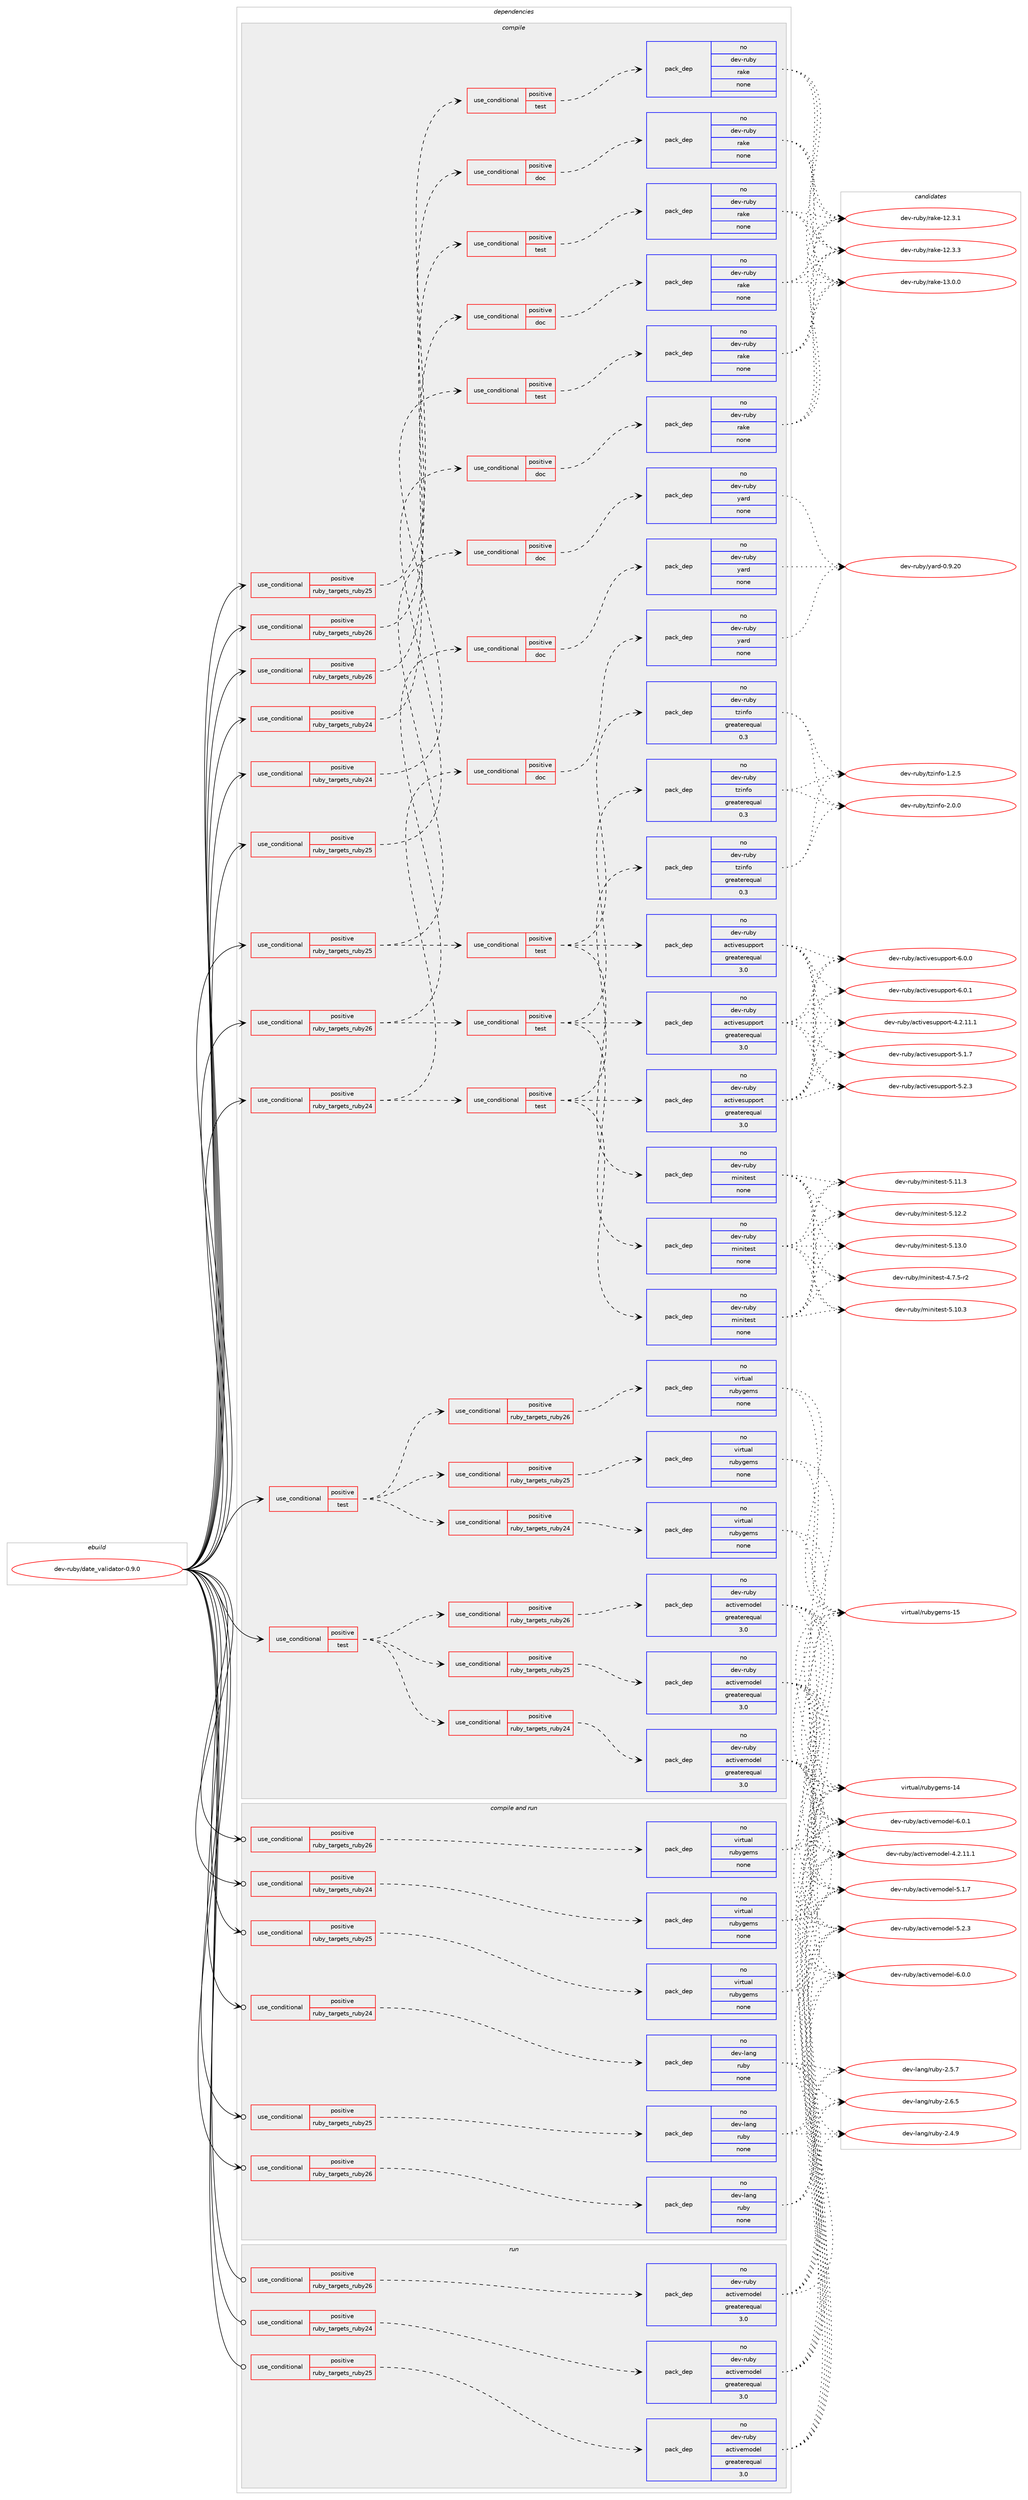 digraph prolog {

# *************
# Graph options
# *************

newrank=true;
concentrate=true;
compound=true;
graph [rankdir=LR,fontname=Helvetica,fontsize=10,ranksep=1.5];#, ranksep=2.5, nodesep=0.2];
edge  [arrowhead=vee];
node  [fontname=Helvetica,fontsize=10];

# **********
# The ebuild
# **********

subgraph cluster_leftcol {
color=gray;
rank=same;
label=<<i>ebuild</i>>;
id [label="dev-ruby/date_validator-0.9.0", color=red, width=4, href="../dev-ruby/date_validator-0.9.0.svg"];
}

# ****************
# The dependencies
# ****************

subgraph cluster_midcol {
color=gray;
label=<<i>dependencies</i>>;
subgraph cluster_compile {
fillcolor="#eeeeee";
style=filled;
label=<<i>compile</i>>;
subgraph cond161319 {
dependency683273 [label=<<TABLE BORDER="0" CELLBORDER="1" CELLSPACING="0" CELLPADDING="4"><TR><TD ROWSPAN="3" CELLPADDING="10">use_conditional</TD></TR><TR><TD>positive</TD></TR><TR><TD>ruby_targets_ruby24</TD></TR></TABLE>>, shape=none, color=red];
subgraph cond161320 {
dependency683274 [label=<<TABLE BORDER="0" CELLBORDER="1" CELLSPACING="0" CELLPADDING="4"><TR><TD ROWSPAN="3" CELLPADDING="10">use_conditional</TD></TR><TR><TD>positive</TD></TR><TR><TD>doc</TD></TR></TABLE>>, shape=none, color=red];
subgraph pack509988 {
dependency683275 [label=<<TABLE BORDER="0" CELLBORDER="1" CELLSPACING="0" CELLPADDING="4" WIDTH="220"><TR><TD ROWSPAN="6" CELLPADDING="30">pack_dep</TD></TR><TR><TD WIDTH="110">no</TD></TR><TR><TD>dev-ruby</TD></TR><TR><TD>rake</TD></TR><TR><TD>none</TD></TR><TR><TD></TD></TR></TABLE>>, shape=none, color=blue];
}
dependency683274:e -> dependency683275:w [weight=20,style="dashed",arrowhead="vee"];
}
dependency683273:e -> dependency683274:w [weight=20,style="dashed",arrowhead="vee"];
}
id:e -> dependency683273:w [weight=20,style="solid",arrowhead="vee"];
subgraph cond161321 {
dependency683276 [label=<<TABLE BORDER="0" CELLBORDER="1" CELLSPACING="0" CELLPADDING="4"><TR><TD ROWSPAN="3" CELLPADDING="10">use_conditional</TD></TR><TR><TD>positive</TD></TR><TR><TD>ruby_targets_ruby24</TD></TR></TABLE>>, shape=none, color=red];
subgraph cond161322 {
dependency683277 [label=<<TABLE BORDER="0" CELLBORDER="1" CELLSPACING="0" CELLPADDING="4"><TR><TD ROWSPAN="3" CELLPADDING="10">use_conditional</TD></TR><TR><TD>positive</TD></TR><TR><TD>test</TD></TR></TABLE>>, shape=none, color=red];
subgraph pack509989 {
dependency683278 [label=<<TABLE BORDER="0" CELLBORDER="1" CELLSPACING="0" CELLPADDING="4" WIDTH="220"><TR><TD ROWSPAN="6" CELLPADDING="30">pack_dep</TD></TR><TR><TD WIDTH="110">no</TD></TR><TR><TD>dev-ruby</TD></TR><TR><TD>minitest</TD></TR><TR><TD>none</TD></TR><TR><TD></TD></TR></TABLE>>, shape=none, color=blue];
}
dependency683277:e -> dependency683278:w [weight=20,style="dashed",arrowhead="vee"];
subgraph pack509990 {
dependency683279 [label=<<TABLE BORDER="0" CELLBORDER="1" CELLSPACING="0" CELLPADDING="4" WIDTH="220"><TR><TD ROWSPAN="6" CELLPADDING="30">pack_dep</TD></TR><TR><TD WIDTH="110">no</TD></TR><TR><TD>dev-ruby</TD></TR><TR><TD>tzinfo</TD></TR><TR><TD>greaterequal</TD></TR><TR><TD>0.3</TD></TR></TABLE>>, shape=none, color=blue];
}
dependency683277:e -> dependency683279:w [weight=20,style="dashed",arrowhead="vee"];
subgraph pack509991 {
dependency683280 [label=<<TABLE BORDER="0" CELLBORDER="1" CELLSPACING="0" CELLPADDING="4" WIDTH="220"><TR><TD ROWSPAN="6" CELLPADDING="30">pack_dep</TD></TR><TR><TD WIDTH="110">no</TD></TR><TR><TD>dev-ruby</TD></TR><TR><TD>activesupport</TD></TR><TR><TD>greaterequal</TD></TR><TR><TD>3.0</TD></TR></TABLE>>, shape=none, color=blue];
}
dependency683277:e -> dependency683280:w [weight=20,style="dashed",arrowhead="vee"];
}
dependency683276:e -> dependency683277:w [weight=20,style="dashed",arrowhead="vee"];
subgraph cond161323 {
dependency683281 [label=<<TABLE BORDER="0" CELLBORDER="1" CELLSPACING="0" CELLPADDING="4"><TR><TD ROWSPAN="3" CELLPADDING="10">use_conditional</TD></TR><TR><TD>positive</TD></TR><TR><TD>doc</TD></TR></TABLE>>, shape=none, color=red];
subgraph pack509992 {
dependency683282 [label=<<TABLE BORDER="0" CELLBORDER="1" CELLSPACING="0" CELLPADDING="4" WIDTH="220"><TR><TD ROWSPAN="6" CELLPADDING="30">pack_dep</TD></TR><TR><TD WIDTH="110">no</TD></TR><TR><TD>dev-ruby</TD></TR><TR><TD>yard</TD></TR><TR><TD>none</TD></TR><TR><TD></TD></TR></TABLE>>, shape=none, color=blue];
}
dependency683281:e -> dependency683282:w [weight=20,style="dashed",arrowhead="vee"];
}
dependency683276:e -> dependency683281:w [weight=20,style="dashed",arrowhead="vee"];
}
id:e -> dependency683276:w [weight=20,style="solid",arrowhead="vee"];
subgraph cond161324 {
dependency683283 [label=<<TABLE BORDER="0" CELLBORDER="1" CELLSPACING="0" CELLPADDING="4"><TR><TD ROWSPAN="3" CELLPADDING="10">use_conditional</TD></TR><TR><TD>positive</TD></TR><TR><TD>ruby_targets_ruby24</TD></TR></TABLE>>, shape=none, color=red];
subgraph cond161325 {
dependency683284 [label=<<TABLE BORDER="0" CELLBORDER="1" CELLSPACING="0" CELLPADDING="4"><TR><TD ROWSPAN="3" CELLPADDING="10">use_conditional</TD></TR><TR><TD>positive</TD></TR><TR><TD>test</TD></TR></TABLE>>, shape=none, color=red];
subgraph pack509993 {
dependency683285 [label=<<TABLE BORDER="0" CELLBORDER="1" CELLSPACING="0" CELLPADDING="4" WIDTH="220"><TR><TD ROWSPAN="6" CELLPADDING="30">pack_dep</TD></TR><TR><TD WIDTH="110">no</TD></TR><TR><TD>dev-ruby</TD></TR><TR><TD>rake</TD></TR><TR><TD>none</TD></TR><TR><TD></TD></TR></TABLE>>, shape=none, color=blue];
}
dependency683284:e -> dependency683285:w [weight=20,style="dashed",arrowhead="vee"];
}
dependency683283:e -> dependency683284:w [weight=20,style="dashed",arrowhead="vee"];
}
id:e -> dependency683283:w [weight=20,style="solid",arrowhead="vee"];
subgraph cond161326 {
dependency683286 [label=<<TABLE BORDER="0" CELLBORDER="1" CELLSPACING="0" CELLPADDING="4"><TR><TD ROWSPAN="3" CELLPADDING="10">use_conditional</TD></TR><TR><TD>positive</TD></TR><TR><TD>ruby_targets_ruby25</TD></TR></TABLE>>, shape=none, color=red];
subgraph cond161327 {
dependency683287 [label=<<TABLE BORDER="0" CELLBORDER="1" CELLSPACING="0" CELLPADDING="4"><TR><TD ROWSPAN="3" CELLPADDING="10">use_conditional</TD></TR><TR><TD>positive</TD></TR><TR><TD>doc</TD></TR></TABLE>>, shape=none, color=red];
subgraph pack509994 {
dependency683288 [label=<<TABLE BORDER="0" CELLBORDER="1" CELLSPACING="0" CELLPADDING="4" WIDTH="220"><TR><TD ROWSPAN="6" CELLPADDING="30">pack_dep</TD></TR><TR><TD WIDTH="110">no</TD></TR><TR><TD>dev-ruby</TD></TR><TR><TD>rake</TD></TR><TR><TD>none</TD></TR><TR><TD></TD></TR></TABLE>>, shape=none, color=blue];
}
dependency683287:e -> dependency683288:w [weight=20,style="dashed",arrowhead="vee"];
}
dependency683286:e -> dependency683287:w [weight=20,style="dashed",arrowhead="vee"];
}
id:e -> dependency683286:w [weight=20,style="solid",arrowhead="vee"];
subgraph cond161328 {
dependency683289 [label=<<TABLE BORDER="0" CELLBORDER="1" CELLSPACING="0" CELLPADDING="4"><TR><TD ROWSPAN="3" CELLPADDING="10">use_conditional</TD></TR><TR><TD>positive</TD></TR><TR><TD>ruby_targets_ruby25</TD></TR></TABLE>>, shape=none, color=red];
subgraph cond161329 {
dependency683290 [label=<<TABLE BORDER="0" CELLBORDER="1" CELLSPACING="0" CELLPADDING="4"><TR><TD ROWSPAN="3" CELLPADDING="10">use_conditional</TD></TR><TR><TD>positive</TD></TR><TR><TD>test</TD></TR></TABLE>>, shape=none, color=red];
subgraph pack509995 {
dependency683291 [label=<<TABLE BORDER="0" CELLBORDER="1" CELLSPACING="0" CELLPADDING="4" WIDTH="220"><TR><TD ROWSPAN="6" CELLPADDING="30">pack_dep</TD></TR><TR><TD WIDTH="110">no</TD></TR><TR><TD>dev-ruby</TD></TR><TR><TD>minitest</TD></TR><TR><TD>none</TD></TR><TR><TD></TD></TR></TABLE>>, shape=none, color=blue];
}
dependency683290:e -> dependency683291:w [weight=20,style="dashed",arrowhead="vee"];
subgraph pack509996 {
dependency683292 [label=<<TABLE BORDER="0" CELLBORDER="1" CELLSPACING="0" CELLPADDING="4" WIDTH="220"><TR><TD ROWSPAN="6" CELLPADDING="30">pack_dep</TD></TR><TR><TD WIDTH="110">no</TD></TR><TR><TD>dev-ruby</TD></TR><TR><TD>tzinfo</TD></TR><TR><TD>greaterequal</TD></TR><TR><TD>0.3</TD></TR></TABLE>>, shape=none, color=blue];
}
dependency683290:e -> dependency683292:w [weight=20,style="dashed",arrowhead="vee"];
subgraph pack509997 {
dependency683293 [label=<<TABLE BORDER="0" CELLBORDER="1" CELLSPACING="0" CELLPADDING="4" WIDTH="220"><TR><TD ROWSPAN="6" CELLPADDING="30">pack_dep</TD></TR><TR><TD WIDTH="110">no</TD></TR><TR><TD>dev-ruby</TD></TR><TR><TD>activesupport</TD></TR><TR><TD>greaterequal</TD></TR><TR><TD>3.0</TD></TR></TABLE>>, shape=none, color=blue];
}
dependency683290:e -> dependency683293:w [weight=20,style="dashed",arrowhead="vee"];
}
dependency683289:e -> dependency683290:w [weight=20,style="dashed",arrowhead="vee"];
subgraph cond161330 {
dependency683294 [label=<<TABLE BORDER="0" CELLBORDER="1" CELLSPACING="0" CELLPADDING="4"><TR><TD ROWSPAN="3" CELLPADDING="10">use_conditional</TD></TR><TR><TD>positive</TD></TR><TR><TD>doc</TD></TR></TABLE>>, shape=none, color=red];
subgraph pack509998 {
dependency683295 [label=<<TABLE BORDER="0" CELLBORDER="1" CELLSPACING="0" CELLPADDING="4" WIDTH="220"><TR><TD ROWSPAN="6" CELLPADDING="30">pack_dep</TD></TR><TR><TD WIDTH="110">no</TD></TR><TR><TD>dev-ruby</TD></TR><TR><TD>yard</TD></TR><TR><TD>none</TD></TR><TR><TD></TD></TR></TABLE>>, shape=none, color=blue];
}
dependency683294:e -> dependency683295:w [weight=20,style="dashed",arrowhead="vee"];
}
dependency683289:e -> dependency683294:w [weight=20,style="dashed",arrowhead="vee"];
}
id:e -> dependency683289:w [weight=20,style="solid",arrowhead="vee"];
subgraph cond161331 {
dependency683296 [label=<<TABLE BORDER="0" CELLBORDER="1" CELLSPACING="0" CELLPADDING="4"><TR><TD ROWSPAN="3" CELLPADDING="10">use_conditional</TD></TR><TR><TD>positive</TD></TR><TR><TD>ruby_targets_ruby25</TD></TR></TABLE>>, shape=none, color=red];
subgraph cond161332 {
dependency683297 [label=<<TABLE BORDER="0" CELLBORDER="1" CELLSPACING="0" CELLPADDING="4"><TR><TD ROWSPAN="3" CELLPADDING="10">use_conditional</TD></TR><TR><TD>positive</TD></TR><TR><TD>test</TD></TR></TABLE>>, shape=none, color=red];
subgraph pack509999 {
dependency683298 [label=<<TABLE BORDER="0" CELLBORDER="1" CELLSPACING="0" CELLPADDING="4" WIDTH="220"><TR><TD ROWSPAN="6" CELLPADDING="30">pack_dep</TD></TR><TR><TD WIDTH="110">no</TD></TR><TR><TD>dev-ruby</TD></TR><TR><TD>rake</TD></TR><TR><TD>none</TD></TR><TR><TD></TD></TR></TABLE>>, shape=none, color=blue];
}
dependency683297:e -> dependency683298:w [weight=20,style="dashed",arrowhead="vee"];
}
dependency683296:e -> dependency683297:w [weight=20,style="dashed",arrowhead="vee"];
}
id:e -> dependency683296:w [weight=20,style="solid",arrowhead="vee"];
subgraph cond161333 {
dependency683299 [label=<<TABLE BORDER="0" CELLBORDER="1" CELLSPACING="0" CELLPADDING="4"><TR><TD ROWSPAN="3" CELLPADDING="10">use_conditional</TD></TR><TR><TD>positive</TD></TR><TR><TD>ruby_targets_ruby26</TD></TR></TABLE>>, shape=none, color=red];
subgraph cond161334 {
dependency683300 [label=<<TABLE BORDER="0" CELLBORDER="1" CELLSPACING="0" CELLPADDING="4"><TR><TD ROWSPAN="3" CELLPADDING="10">use_conditional</TD></TR><TR><TD>positive</TD></TR><TR><TD>doc</TD></TR></TABLE>>, shape=none, color=red];
subgraph pack510000 {
dependency683301 [label=<<TABLE BORDER="0" CELLBORDER="1" CELLSPACING="0" CELLPADDING="4" WIDTH="220"><TR><TD ROWSPAN="6" CELLPADDING="30">pack_dep</TD></TR><TR><TD WIDTH="110">no</TD></TR><TR><TD>dev-ruby</TD></TR><TR><TD>rake</TD></TR><TR><TD>none</TD></TR><TR><TD></TD></TR></TABLE>>, shape=none, color=blue];
}
dependency683300:e -> dependency683301:w [weight=20,style="dashed",arrowhead="vee"];
}
dependency683299:e -> dependency683300:w [weight=20,style="dashed",arrowhead="vee"];
}
id:e -> dependency683299:w [weight=20,style="solid",arrowhead="vee"];
subgraph cond161335 {
dependency683302 [label=<<TABLE BORDER="0" CELLBORDER="1" CELLSPACING="0" CELLPADDING="4"><TR><TD ROWSPAN="3" CELLPADDING="10">use_conditional</TD></TR><TR><TD>positive</TD></TR><TR><TD>ruby_targets_ruby26</TD></TR></TABLE>>, shape=none, color=red];
subgraph cond161336 {
dependency683303 [label=<<TABLE BORDER="0" CELLBORDER="1" CELLSPACING="0" CELLPADDING="4"><TR><TD ROWSPAN="3" CELLPADDING="10">use_conditional</TD></TR><TR><TD>positive</TD></TR><TR><TD>test</TD></TR></TABLE>>, shape=none, color=red];
subgraph pack510001 {
dependency683304 [label=<<TABLE BORDER="0" CELLBORDER="1" CELLSPACING="0" CELLPADDING="4" WIDTH="220"><TR><TD ROWSPAN="6" CELLPADDING="30">pack_dep</TD></TR><TR><TD WIDTH="110">no</TD></TR><TR><TD>dev-ruby</TD></TR><TR><TD>minitest</TD></TR><TR><TD>none</TD></TR><TR><TD></TD></TR></TABLE>>, shape=none, color=blue];
}
dependency683303:e -> dependency683304:w [weight=20,style="dashed",arrowhead="vee"];
subgraph pack510002 {
dependency683305 [label=<<TABLE BORDER="0" CELLBORDER="1" CELLSPACING="0" CELLPADDING="4" WIDTH="220"><TR><TD ROWSPAN="6" CELLPADDING="30">pack_dep</TD></TR><TR><TD WIDTH="110">no</TD></TR><TR><TD>dev-ruby</TD></TR><TR><TD>tzinfo</TD></TR><TR><TD>greaterequal</TD></TR><TR><TD>0.3</TD></TR></TABLE>>, shape=none, color=blue];
}
dependency683303:e -> dependency683305:w [weight=20,style="dashed",arrowhead="vee"];
subgraph pack510003 {
dependency683306 [label=<<TABLE BORDER="0" CELLBORDER="1" CELLSPACING="0" CELLPADDING="4" WIDTH="220"><TR><TD ROWSPAN="6" CELLPADDING="30">pack_dep</TD></TR><TR><TD WIDTH="110">no</TD></TR><TR><TD>dev-ruby</TD></TR><TR><TD>activesupport</TD></TR><TR><TD>greaterequal</TD></TR><TR><TD>3.0</TD></TR></TABLE>>, shape=none, color=blue];
}
dependency683303:e -> dependency683306:w [weight=20,style="dashed",arrowhead="vee"];
}
dependency683302:e -> dependency683303:w [weight=20,style="dashed",arrowhead="vee"];
subgraph cond161337 {
dependency683307 [label=<<TABLE BORDER="0" CELLBORDER="1" CELLSPACING="0" CELLPADDING="4"><TR><TD ROWSPAN="3" CELLPADDING="10">use_conditional</TD></TR><TR><TD>positive</TD></TR><TR><TD>doc</TD></TR></TABLE>>, shape=none, color=red];
subgraph pack510004 {
dependency683308 [label=<<TABLE BORDER="0" CELLBORDER="1" CELLSPACING="0" CELLPADDING="4" WIDTH="220"><TR><TD ROWSPAN="6" CELLPADDING="30">pack_dep</TD></TR><TR><TD WIDTH="110">no</TD></TR><TR><TD>dev-ruby</TD></TR><TR><TD>yard</TD></TR><TR><TD>none</TD></TR><TR><TD></TD></TR></TABLE>>, shape=none, color=blue];
}
dependency683307:e -> dependency683308:w [weight=20,style="dashed",arrowhead="vee"];
}
dependency683302:e -> dependency683307:w [weight=20,style="dashed",arrowhead="vee"];
}
id:e -> dependency683302:w [weight=20,style="solid",arrowhead="vee"];
subgraph cond161338 {
dependency683309 [label=<<TABLE BORDER="0" CELLBORDER="1" CELLSPACING="0" CELLPADDING="4"><TR><TD ROWSPAN="3" CELLPADDING="10">use_conditional</TD></TR><TR><TD>positive</TD></TR><TR><TD>ruby_targets_ruby26</TD></TR></TABLE>>, shape=none, color=red];
subgraph cond161339 {
dependency683310 [label=<<TABLE BORDER="0" CELLBORDER="1" CELLSPACING="0" CELLPADDING="4"><TR><TD ROWSPAN="3" CELLPADDING="10">use_conditional</TD></TR><TR><TD>positive</TD></TR><TR><TD>test</TD></TR></TABLE>>, shape=none, color=red];
subgraph pack510005 {
dependency683311 [label=<<TABLE BORDER="0" CELLBORDER="1" CELLSPACING="0" CELLPADDING="4" WIDTH="220"><TR><TD ROWSPAN="6" CELLPADDING="30">pack_dep</TD></TR><TR><TD WIDTH="110">no</TD></TR><TR><TD>dev-ruby</TD></TR><TR><TD>rake</TD></TR><TR><TD>none</TD></TR><TR><TD></TD></TR></TABLE>>, shape=none, color=blue];
}
dependency683310:e -> dependency683311:w [weight=20,style="dashed",arrowhead="vee"];
}
dependency683309:e -> dependency683310:w [weight=20,style="dashed",arrowhead="vee"];
}
id:e -> dependency683309:w [weight=20,style="solid",arrowhead="vee"];
subgraph cond161340 {
dependency683312 [label=<<TABLE BORDER="0" CELLBORDER="1" CELLSPACING="0" CELLPADDING="4"><TR><TD ROWSPAN="3" CELLPADDING="10">use_conditional</TD></TR><TR><TD>positive</TD></TR><TR><TD>test</TD></TR></TABLE>>, shape=none, color=red];
subgraph cond161341 {
dependency683313 [label=<<TABLE BORDER="0" CELLBORDER="1" CELLSPACING="0" CELLPADDING="4"><TR><TD ROWSPAN="3" CELLPADDING="10">use_conditional</TD></TR><TR><TD>positive</TD></TR><TR><TD>ruby_targets_ruby24</TD></TR></TABLE>>, shape=none, color=red];
subgraph pack510006 {
dependency683314 [label=<<TABLE BORDER="0" CELLBORDER="1" CELLSPACING="0" CELLPADDING="4" WIDTH="220"><TR><TD ROWSPAN="6" CELLPADDING="30">pack_dep</TD></TR><TR><TD WIDTH="110">no</TD></TR><TR><TD>dev-ruby</TD></TR><TR><TD>activemodel</TD></TR><TR><TD>greaterequal</TD></TR><TR><TD>3.0</TD></TR></TABLE>>, shape=none, color=blue];
}
dependency683313:e -> dependency683314:w [weight=20,style="dashed",arrowhead="vee"];
}
dependency683312:e -> dependency683313:w [weight=20,style="dashed",arrowhead="vee"];
subgraph cond161342 {
dependency683315 [label=<<TABLE BORDER="0" CELLBORDER="1" CELLSPACING="0" CELLPADDING="4"><TR><TD ROWSPAN="3" CELLPADDING="10">use_conditional</TD></TR><TR><TD>positive</TD></TR><TR><TD>ruby_targets_ruby25</TD></TR></TABLE>>, shape=none, color=red];
subgraph pack510007 {
dependency683316 [label=<<TABLE BORDER="0" CELLBORDER="1" CELLSPACING="0" CELLPADDING="4" WIDTH="220"><TR><TD ROWSPAN="6" CELLPADDING="30">pack_dep</TD></TR><TR><TD WIDTH="110">no</TD></TR><TR><TD>dev-ruby</TD></TR><TR><TD>activemodel</TD></TR><TR><TD>greaterequal</TD></TR><TR><TD>3.0</TD></TR></TABLE>>, shape=none, color=blue];
}
dependency683315:e -> dependency683316:w [weight=20,style="dashed",arrowhead="vee"];
}
dependency683312:e -> dependency683315:w [weight=20,style="dashed",arrowhead="vee"];
subgraph cond161343 {
dependency683317 [label=<<TABLE BORDER="0" CELLBORDER="1" CELLSPACING="0" CELLPADDING="4"><TR><TD ROWSPAN="3" CELLPADDING="10">use_conditional</TD></TR><TR><TD>positive</TD></TR><TR><TD>ruby_targets_ruby26</TD></TR></TABLE>>, shape=none, color=red];
subgraph pack510008 {
dependency683318 [label=<<TABLE BORDER="0" CELLBORDER="1" CELLSPACING="0" CELLPADDING="4" WIDTH="220"><TR><TD ROWSPAN="6" CELLPADDING="30">pack_dep</TD></TR><TR><TD WIDTH="110">no</TD></TR><TR><TD>dev-ruby</TD></TR><TR><TD>activemodel</TD></TR><TR><TD>greaterequal</TD></TR><TR><TD>3.0</TD></TR></TABLE>>, shape=none, color=blue];
}
dependency683317:e -> dependency683318:w [weight=20,style="dashed",arrowhead="vee"];
}
dependency683312:e -> dependency683317:w [weight=20,style="dashed",arrowhead="vee"];
}
id:e -> dependency683312:w [weight=20,style="solid",arrowhead="vee"];
subgraph cond161344 {
dependency683319 [label=<<TABLE BORDER="0" CELLBORDER="1" CELLSPACING="0" CELLPADDING="4"><TR><TD ROWSPAN="3" CELLPADDING="10">use_conditional</TD></TR><TR><TD>positive</TD></TR><TR><TD>test</TD></TR></TABLE>>, shape=none, color=red];
subgraph cond161345 {
dependency683320 [label=<<TABLE BORDER="0" CELLBORDER="1" CELLSPACING="0" CELLPADDING="4"><TR><TD ROWSPAN="3" CELLPADDING="10">use_conditional</TD></TR><TR><TD>positive</TD></TR><TR><TD>ruby_targets_ruby24</TD></TR></TABLE>>, shape=none, color=red];
subgraph pack510009 {
dependency683321 [label=<<TABLE BORDER="0" CELLBORDER="1" CELLSPACING="0" CELLPADDING="4" WIDTH="220"><TR><TD ROWSPAN="6" CELLPADDING="30">pack_dep</TD></TR><TR><TD WIDTH="110">no</TD></TR><TR><TD>virtual</TD></TR><TR><TD>rubygems</TD></TR><TR><TD>none</TD></TR><TR><TD></TD></TR></TABLE>>, shape=none, color=blue];
}
dependency683320:e -> dependency683321:w [weight=20,style="dashed",arrowhead="vee"];
}
dependency683319:e -> dependency683320:w [weight=20,style="dashed",arrowhead="vee"];
subgraph cond161346 {
dependency683322 [label=<<TABLE BORDER="0" CELLBORDER="1" CELLSPACING="0" CELLPADDING="4"><TR><TD ROWSPAN="3" CELLPADDING="10">use_conditional</TD></TR><TR><TD>positive</TD></TR><TR><TD>ruby_targets_ruby25</TD></TR></TABLE>>, shape=none, color=red];
subgraph pack510010 {
dependency683323 [label=<<TABLE BORDER="0" CELLBORDER="1" CELLSPACING="0" CELLPADDING="4" WIDTH="220"><TR><TD ROWSPAN="6" CELLPADDING="30">pack_dep</TD></TR><TR><TD WIDTH="110">no</TD></TR><TR><TD>virtual</TD></TR><TR><TD>rubygems</TD></TR><TR><TD>none</TD></TR><TR><TD></TD></TR></TABLE>>, shape=none, color=blue];
}
dependency683322:e -> dependency683323:w [weight=20,style="dashed",arrowhead="vee"];
}
dependency683319:e -> dependency683322:w [weight=20,style="dashed",arrowhead="vee"];
subgraph cond161347 {
dependency683324 [label=<<TABLE BORDER="0" CELLBORDER="1" CELLSPACING="0" CELLPADDING="4"><TR><TD ROWSPAN="3" CELLPADDING="10">use_conditional</TD></TR><TR><TD>positive</TD></TR><TR><TD>ruby_targets_ruby26</TD></TR></TABLE>>, shape=none, color=red];
subgraph pack510011 {
dependency683325 [label=<<TABLE BORDER="0" CELLBORDER="1" CELLSPACING="0" CELLPADDING="4" WIDTH="220"><TR><TD ROWSPAN="6" CELLPADDING="30">pack_dep</TD></TR><TR><TD WIDTH="110">no</TD></TR><TR><TD>virtual</TD></TR><TR><TD>rubygems</TD></TR><TR><TD>none</TD></TR><TR><TD></TD></TR></TABLE>>, shape=none, color=blue];
}
dependency683324:e -> dependency683325:w [weight=20,style="dashed",arrowhead="vee"];
}
dependency683319:e -> dependency683324:w [weight=20,style="dashed",arrowhead="vee"];
}
id:e -> dependency683319:w [weight=20,style="solid",arrowhead="vee"];
}
subgraph cluster_compileandrun {
fillcolor="#eeeeee";
style=filled;
label=<<i>compile and run</i>>;
subgraph cond161348 {
dependency683326 [label=<<TABLE BORDER="0" CELLBORDER="1" CELLSPACING="0" CELLPADDING="4"><TR><TD ROWSPAN="3" CELLPADDING="10">use_conditional</TD></TR><TR><TD>positive</TD></TR><TR><TD>ruby_targets_ruby24</TD></TR></TABLE>>, shape=none, color=red];
subgraph pack510012 {
dependency683327 [label=<<TABLE BORDER="0" CELLBORDER="1" CELLSPACING="0" CELLPADDING="4" WIDTH="220"><TR><TD ROWSPAN="6" CELLPADDING="30">pack_dep</TD></TR><TR><TD WIDTH="110">no</TD></TR><TR><TD>dev-lang</TD></TR><TR><TD>ruby</TD></TR><TR><TD>none</TD></TR><TR><TD></TD></TR></TABLE>>, shape=none, color=blue];
}
dependency683326:e -> dependency683327:w [weight=20,style="dashed",arrowhead="vee"];
}
id:e -> dependency683326:w [weight=20,style="solid",arrowhead="odotvee"];
subgraph cond161349 {
dependency683328 [label=<<TABLE BORDER="0" CELLBORDER="1" CELLSPACING="0" CELLPADDING="4"><TR><TD ROWSPAN="3" CELLPADDING="10">use_conditional</TD></TR><TR><TD>positive</TD></TR><TR><TD>ruby_targets_ruby24</TD></TR></TABLE>>, shape=none, color=red];
subgraph pack510013 {
dependency683329 [label=<<TABLE BORDER="0" CELLBORDER="1" CELLSPACING="0" CELLPADDING="4" WIDTH="220"><TR><TD ROWSPAN="6" CELLPADDING="30">pack_dep</TD></TR><TR><TD WIDTH="110">no</TD></TR><TR><TD>virtual</TD></TR><TR><TD>rubygems</TD></TR><TR><TD>none</TD></TR><TR><TD></TD></TR></TABLE>>, shape=none, color=blue];
}
dependency683328:e -> dependency683329:w [weight=20,style="dashed",arrowhead="vee"];
}
id:e -> dependency683328:w [weight=20,style="solid",arrowhead="odotvee"];
subgraph cond161350 {
dependency683330 [label=<<TABLE BORDER="0" CELLBORDER="1" CELLSPACING="0" CELLPADDING="4"><TR><TD ROWSPAN="3" CELLPADDING="10">use_conditional</TD></TR><TR><TD>positive</TD></TR><TR><TD>ruby_targets_ruby25</TD></TR></TABLE>>, shape=none, color=red];
subgraph pack510014 {
dependency683331 [label=<<TABLE BORDER="0" CELLBORDER="1" CELLSPACING="0" CELLPADDING="4" WIDTH="220"><TR><TD ROWSPAN="6" CELLPADDING="30">pack_dep</TD></TR><TR><TD WIDTH="110">no</TD></TR><TR><TD>dev-lang</TD></TR><TR><TD>ruby</TD></TR><TR><TD>none</TD></TR><TR><TD></TD></TR></TABLE>>, shape=none, color=blue];
}
dependency683330:e -> dependency683331:w [weight=20,style="dashed",arrowhead="vee"];
}
id:e -> dependency683330:w [weight=20,style="solid",arrowhead="odotvee"];
subgraph cond161351 {
dependency683332 [label=<<TABLE BORDER="0" CELLBORDER="1" CELLSPACING="0" CELLPADDING="4"><TR><TD ROWSPAN="3" CELLPADDING="10">use_conditional</TD></TR><TR><TD>positive</TD></TR><TR><TD>ruby_targets_ruby25</TD></TR></TABLE>>, shape=none, color=red];
subgraph pack510015 {
dependency683333 [label=<<TABLE BORDER="0" CELLBORDER="1" CELLSPACING="0" CELLPADDING="4" WIDTH="220"><TR><TD ROWSPAN="6" CELLPADDING="30">pack_dep</TD></TR><TR><TD WIDTH="110">no</TD></TR><TR><TD>virtual</TD></TR><TR><TD>rubygems</TD></TR><TR><TD>none</TD></TR><TR><TD></TD></TR></TABLE>>, shape=none, color=blue];
}
dependency683332:e -> dependency683333:w [weight=20,style="dashed",arrowhead="vee"];
}
id:e -> dependency683332:w [weight=20,style="solid",arrowhead="odotvee"];
subgraph cond161352 {
dependency683334 [label=<<TABLE BORDER="0" CELLBORDER="1" CELLSPACING="0" CELLPADDING="4"><TR><TD ROWSPAN="3" CELLPADDING="10">use_conditional</TD></TR><TR><TD>positive</TD></TR><TR><TD>ruby_targets_ruby26</TD></TR></TABLE>>, shape=none, color=red];
subgraph pack510016 {
dependency683335 [label=<<TABLE BORDER="0" CELLBORDER="1" CELLSPACING="0" CELLPADDING="4" WIDTH="220"><TR><TD ROWSPAN="6" CELLPADDING="30">pack_dep</TD></TR><TR><TD WIDTH="110">no</TD></TR><TR><TD>dev-lang</TD></TR><TR><TD>ruby</TD></TR><TR><TD>none</TD></TR><TR><TD></TD></TR></TABLE>>, shape=none, color=blue];
}
dependency683334:e -> dependency683335:w [weight=20,style="dashed",arrowhead="vee"];
}
id:e -> dependency683334:w [weight=20,style="solid",arrowhead="odotvee"];
subgraph cond161353 {
dependency683336 [label=<<TABLE BORDER="0" CELLBORDER="1" CELLSPACING="0" CELLPADDING="4"><TR><TD ROWSPAN="3" CELLPADDING="10">use_conditional</TD></TR><TR><TD>positive</TD></TR><TR><TD>ruby_targets_ruby26</TD></TR></TABLE>>, shape=none, color=red];
subgraph pack510017 {
dependency683337 [label=<<TABLE BORDER="0" CELLBORDER="1" CELLSPACING="0" CELLPADDING="4" WIDTH="220"><TR><TD ROWSPAN="6" CELLPADDING="30">pack_dep</TD></TR><TR><TD WIDTH="110">no</TD></TR><TR><TD>virtual</TD></TR><TR><TD>rubygems</TD></TR><TR><TD>none</TD></TR><TR><TD></TD></TR></TABLE>>, shape=none, color=blue];
}
dependency683336:e -> dependency683337:w [weight=20,style="dashed",arrowhead="vee"];
}
id:e -> dependency683336:w [weight=20,style="solid",arrowhead="odotvee"];
}
subgraph cluster_run {
fillcolor="#eeeeee";
style=filled;
label=<<i>run</i>>;
subgraph cond161354 {
dependency683338 [label=<<TABLE BORDER="0" CELLBORDER="1" CELLSPACING="0" CELLPADDING="4"><TR><TD ROWSPAN="3" CELLPADDING="10">use_conditional</TD></TR><TR><TD>positive</TD></TR><TR><TD>ruby_targets_ruby24</TD></TR></TABLE>>, shape=none, color=red];
subgraph pack510018 {
dependency683339 [label=<<TABLE BORDER="0" CELLBORDER="1" CELLSPACING="0" CELLPADDING="4" WIDTH="220"><TR><TD ROWSPAN="6" CELLPADDING="30">pack_dep</TD></TR><TR><TD WIDTH="110">no</TD></TR><TR><TD>dev-ruby</TD></TR><TR><TD>activemodel</TD></TR><TR><TD>greaterequal</TD></TR><TR><TD>3.0</TD></TR></TABLE>>, shape=none, color=blue];
}
dependency683338:e -> dependency683339:w [weight=20,style="dashed",arrowhead="vee"];
}
id:e -> dependency683338:w [weight=20,style="solid",arrowhead="odot"];
subgraph cond161355 {
dependency683340 [label=<<TABLE BORDER="0" CELLBORDER="1" CELLSPACING="0" CELLPADDING="4"><TR><TD ROWSPAN="3" CELLPADDING="10">use_conditional</TD></TR><TR><TD>positive</TD></TR><TR><TD>ruby_targets_ruby25</TD></TR></TABLE>>, shape=none, color=red];
subgraph pack510019 {
dependency683341 [label=<<TABLE BORDER="0" CELLBORDER="1" CELLSPACING="0" CELLPADDING="4" WIDTH="220"><TR><TD ROWSPAN="6" CELLPADDING="30">pack_dep</TD></TR><TR><TD WIDTH="110">no</TD></TR><TR><TD>dev-ruby</TD></TR><TR><TD>activemodel</TD></TR><TR><TD>greaterequal</TD></TR><TR><TD>3.0</TD></TR></TABLE>>, shape=none, color=blue];
}
dependency683340:e -> dependency683341:w [weight=20,style="dashed",arrowhead="vee"];
}
id:e -> dependency683340:w [weight=20,style="solid",arrowhead="odot"];
subgraph cond161356 {
dependency683342 [label=<<TABLE BORDER="0" CELLBORDER="1" CELLSPACING="0" CELLPADDING="4"><TR><TD ROWSPAN="3" CELLPADDING="10">use_conditional</TD></TR><TR><TD>positive</TD></TR><TR><TD>ruby_targets_ruby26</TD></TR></TABLE>>, shape=none, color=red];
subgraph pack510020 {
dependency683343 [label=<<TABLE BORDER="0" CELLBORDER="1" CELLSPACING="0" CELLPADDING="4" WIDTH="220"><TR><TD ROWSPAN="6" CELLPADDING="30">pack_dep</TD></TR><TR><TD WIDTH="110">no</TD></TR><TR><TD>dev-ruby</TD></TR><TR><TD>activemodel</TD></TR><TR><TD>greaterequal</TD></TR><TR><TD>3.0</TD></TR></TABLE>>, shape=none, color=blue];
}
dependency683342:e -> dependency683343:w [weight=20,style="dashed",arrowhead="vee"];
}
id:e -> dependency683342:w [weight=20,style="solid",arrowhead="odot"];
}
}

# **************
# The candidates
# **************

subgraph cluster_choices {
rank=same;
color=gray;
label=<<i>candidates</i>>;

subgraph choice509988 {
color=black;
nodesep=1;
choice1001011184511411798121471149710710145495046514649 [label="dev-ruby/rake-12.3.1", color=red, width=4,href="../dev-ruby/rake-12.3.1.svg"];
choice1001011184511411798121471149710710145495046514651 [label="dev-ruby/rake-12.3.3", color=red, width=4,href="../dev-ruby/rake-12.3.3.svg"];
choice1001011184511411798121471149710710145495146484648 [label="dev-ruby/rake-13.0.0", color=red, width=4,href="../dev-ruby/rake-13.0.0.svg"];
dependency683275:e -> choice1001011184511411798121471149710710145495046514649:w [style=dotted,weight="100"];
dependency683275:e -> choice1001011184511411798121471149710710145495046514651:w [style=dotted,weight="100"];
dependency683275:e -> choice1001011184511411798121471149710710145495146484648:w [style=dotted,weight="100"];
}
subgraph choice509989 {
color=black;
nodesep=1;
choice1001011184511411798121471091051101051161011151164552465546534511450 [label="dev-ruby/minitest-4.7.5-r2", color=red, width=4,href="../dev-ruby/minitest-4.7.5-r2.svg"];
choice10010111845114117981214710910511010511610111511645534649484651 [label="dev-ruby/minitest-5.10.3", color=red, width=4,href="../dev-ruby/minitest-5.10.3.svg"];
choice10010111845114117981214710910511010511610111511645534649494651 [label="dev-ruby/minitest-5.11.3", color=red, width=4,href="../dev-ruby/minitest-5.11.3.svg"];
choice10010111845114117981214710910511010511610111511645534649504650 [label="dev-ruby/minitest-5.12.2", color=red, width=4,href="../dev-ruby/minitest-5.12.2.svg"];
choice10010111845114117981214710910511010511610111511645534649514648 [label="dev-ruby/minitest-5.13.0", color=red, width=4,href="../dev-ruby/minitest-5.13.0.svg"];
dependency683278:e -> choice1001011184511411798121471091051101051161011151164552465546534511450:w [style=dotted,weight="100"];
dependency683278:e -> choice10010111845114117981214710910511010511610111511645534649484651:w [style=dotted,weight="100"];
dependency683278:e -> choice10010111845114117981214710910511010511610111511645534649494651:w [style=dotted,weight="100"];
dependency683278:e -> choice10010111845114117981214710910511010511610111511645534649504650:w [style=dotted,weight="100"];
dependency683278:e -> choice10010111845114117981214710910511010511610111511645534649514648:w [style=dotted,weight="100"];
}
subgraph choice509990 {
color=black;
nodesep=1;
choice100101118451141179812147116122105110102111454946504653 [label="dev-ruby/tzinfo-1.2.5", color=red, width=4,href="../dev-ruby/tzinfo-1.2.5.svg"];
choice100101118451141179812147116122105110102111455046484648 [label="dev-ruby/tzinfo-2.0.0", color=red, width=4,href="../dev-ruby/tzinfo-2.0.0.svg"];
dependency683279:e -> choice100101118451141179812147116122105110102111454946504653:w [style=dotted,weight="100"];
dependency683279:e -> choice100101118451141179812147116122105110102111455046484648:w [style=dotted,weight="100"];
}
subgraph choice509991 {
color=black;
nodesep=1;
choice1001011184511411798121479799116105118101115117112112111114116455246504649494649 [label="dev-ruby/activesupport-4.2.11.1", color=red, width=4,href="../dev-ruby/activesupport-4.2.11.1.svg"];
choice1001011184511411798121479799116105118101115117112112111114116455346494655 [label="dev-ruby/activesupport-5.1.7", color=red, width=4,href="../dev-ruby/activesupport-5.1.7.svg"];
choice1001011184511411798121479799116105118101115117112112111114116455346504651 [label="dev-ruby/activesupport-5.2.3", color=red, width=4,href="../dev-ruby/activesupport-5.2.3.svg"];
choice1001011184511411798121479799116105118101115117112112111114116455446484648 [label="dev-ruby/activesupport-6.0.0", color=red, width=4,href="../dev-ruby/activesupport-6.0.0.svg"];
choice1001011184511411798121479799116105118101115117112112111114116455446484649 [label="dev-ruby/activesupport-6.0.1", color=red, width=4,href="../dev-ruby/activesupport-6.0.1.svg"];
dependency683280:e -> choice1001011184511411798121479799116105118101115117112112111114116455246504649494649:w [style=dotted,weight="100"];
dependency683280:e -> choice1001011184511411798121479799116105118101115117112112111114116455346494655:w [style=dotted,weight="100"];
dependency683280:e -> choice1001011184511411798121479799116105118101115117112112111114116455346504651:w [style=dotted,weight="100"];
dependency683280:e -> choice1001011184511411798121479799116105118101115117112112111114116455446484648:w [style=dotted,weight="100"];
dependency683280:e -> choice1001011184511411798121479799116105118101115117112112111114116455446484649:w [style=dotted,weight="100"];
}
subgraph choice509992 {
color=black;
nodesep=1;
choice1001011184511411798121471219711410045484657465048 [label="dev-ruby/yard-0.9.20", color=red, width=4,href="../dev-ruby/yard-0.9.20.svg"];
dependency683282:e -> choice1001011184511411798121471219711410045484657465048:w [style=dotted,weight="100"];
}
subgraph choice509993 {
color=black;
nodesep=1;
choice1001011184511411798121471149710710145495046514649 [label="dev-ruby/rake-12.3.1", color=red, width=4,href="../dev-ruby/rake-12.3.1.svg"];
choice1001011184511411798121471149710710145495046514651 [label="dev-ruby/rake-12.3.3", color=red, width=4,href="../dev-ruby/rake-12.3.3.svg"];
choice1001011184511411798121471149710710145495146484648 [label="dev-ruby/rake-13.0.0", color=red, width=4,href="../dev-ruby/rake-13.0.0.svg"];
dependency683285:e -> choice1001011184511411798121471149710710145495046514649:w [style=dotted,weight="100"];
dependency683285:e -> choice1001011184511411798121471149710710145495046514651:w [style=dotted,weight="100"];
dependency683285:e -> choice1001011184511411798121471149710710145495146484648:w [style=dotted,weight="100"];
}
subgraph choice509994 {
color=black;
nodesep=1;
choice1001011184511411798121471149710710145495046514649 [label="dev-ruby/rake-12.3.1", color=red, width=4,href="../dev-ruby/rake-12.3.1.svg"];
choice1001011184511411798121471149710710145495046514651 [label="dev-ruby/rake-12.3.3", color=red, width=4,href="../dev-ruby/rake-12.3.3.svg"];
choice1001011184511411798121471149710710145495146484648 [label="dev-ruby/rake-13.0.0", color=red, width=4,href="../dev-ruby/rake-13.0.0.svg"];
dependency683288:e -> choice1001011184511411798121471149710710145495046514649:w [style=dotted,weight="100"];
dependency683288:e -> choice1001011184511411798121471149710710145495046514651:w [style=dotted,weight="100"];
dependency683288:e -> choice1001011184511411798121471149710710145495146484648:w [style=dotted,weight="100"];
}
subgraph choice509995 {
color=black;
nodesep=1;
choice1001011184511411798121471091051101051161011151164552465546534511450 [label="dev-ruby/minitest-4.7.5-r2", color=red, width=4,href="../dev-ruby/minitest-4.7.5-r2.svg"];
choice10010111845114117981214710910511010511610111511645534649484651 [label="dev-ruby/minitest-5.10.3", color=red, width=4,href="../dev-ruby/minitest-5.10.3.svg"];
choice10010111845114117981214710910511010511610111511645534649494651 [label="dev-ruby/minitest-5.11.3", color=red, width=4,href="../dev-ruby/minitest-5.11.3.svg"];
choice10010111845114117981214710910511010511610111511645534649504650 [label="dev-ruby/minitest-5.12.2", color=red, width=4,href="../dev-ruby/minitest-5.12.2.svg"];
choice10010111845114117981214710910511010511610111511645534649514648 [label="dev-ruby/minitest-5.13.0", color=red, width=4,href="../dev-ruby/minitest-5.13.0.svg"];
dependency683291:e -> choice1001011184511411798121471091051101051161011151164552465546534511450:w [style=dotted,weight="100"];
dependency683291:e -> choice10010111845114117981214710910511010511610111511645534649484651:w [style=dotted,weight="100"];
dependency683291:e -> choice10010111845114117981214710910511010511610111511645534649494651:w [style=dotted,weight="100"];
dependency683291:e -> choice10010111845114117981214710910511010511610111511645534649504650:w [style=dotted,weight="100"];
dependency683291:e -> choice10010111845114117981214710910511010511610111511645534649514648:w [style=dotted,weight="100"];
}
subgraph choice509996 {
color=black;
nodesep=1;
choice100101118451141179812147116122105110102111454946504653 [label="dev-ruby/tzinfo-1.2.5", color=red, width=4,href="../dev-ruby/tzinfo-1.2.5.svg"];
choice100101118451141179812147116122105110102111455046484648 [label="dev-ruby/tzinfo-2.0.0", color=red, width=4,href="../dev-ruby/tzinfo-2.0.0.svg"];
dependency683292:e -> choice100101118451141179812147116122105110102111454946504653:w [style=dotted,weight="100"];
dependency683292:e -> choice100101118451141179812147116122105110102111455046484648:w [style=dotted,weight="100"];
}
subgraph choice509997 {
color=black;
nodesep=1;
choice1001011184511411798121479799116105118101115117112112111114116455246504649494649 [label="dev-ruby/activesupport-4.2.11.1", color=red, width=4,href="../dev-ruby/activesupport-4.2.11.1.svg"];
choice1001011184511411798121479799116105118101115117112112111114116455346494655 [label="dev-ruby/activesupport-5.1.7", color=red, width=4,href="../dev-ruby/activesupport-5.1.7.svg"];
choice1001011184511411798121479799116105118101115117112112111114116455346504651 [label="dev-ruby/activesupport-5.2.3", color=red, width=4,href="../dev-ruby/activesupport-5.2.3.svg"];
choice1001011184511411798121479799116105118101115117112112111114116455446484648 [label="dev-ruby/activesupport-6.0.0", color=red, width=4,href="../dev-ruby/activesupport-6.0.0.svg"];
choice1001011184511411798121479799116105118101115117112112111114116455446484649 [label="dev-ruby/activesupport-6.0.1", color=red, width=4,href="../dev-ruby/activesupport-6.0.1.svg"];
dependency683293:e -> choice1001011184511411798121479799116105118101115117112112111114116455246504649494649:w [style=dotted,weight="100"];
dependency683293:e -> choice1001011184511411798121479799116105118101115117112112111114116455346494655:w [style=dotted,weight="100"];
dependency683293:e -> choice1001011184511411798121479799116105118101115117112112111114116455346504651:w [style=dotted,weight="100"];
dependency683293:e -> choice1001011184511411798121479799116105118101115117112112111114116455446484648:w [style=dotted,weight="100"];
dependency683293:e -> choice1001011184511411798121479799116105118101115117112112111114116455446484649:w [style=dotted,weight="100"];
}
subgraph choice509998 {
color=black;
nodesep=1;
choice1001011184511411798121471219711410045484657465048 [label="dev-ruby/yard-0.9.20", color=red, width=4,href="../dev-ruby/yard-0.9.20.svg"];
dependency683295:e -> choice1001011184511411798121471219711410045484657465048:w [style=dotted,weight="100"];
}
subgraph choice509999 {
color=black;
nodesep=1;
choice1001011184511411798121471149710710145495046514649 [label="dev-ruby/rake-12.3.1", color=red, width=4,href="../dev-ruby/rake-12.3.1.svg"];
choice1001011184511411798121471149710710145495046514651 [label="dev-ruby/rake-12.3.3", color=red, width=4,href="../dev-ruby/rake-12.3.3.svg"];
choice1001011184511411798121471149710710145495146484648 [label="dev-ruby/rake-13.0.0", color=red, width=4,href="../dev-ruby/rake-13.0.0.svg"];
dependency683298:e -> choice1001011184511411798121471149710710145495046514649:w [style=dotted,weight="100"];
dependency683298:e -> choice1001011184511411798121471149710710145495046514651:w [style=dotted,weight="100"];
dependency683298:e -> choice1001011184511411798121471149710710145495146484648:w [style=dotted,weight="100"];
}
subgraph choice510000 {
color=black;
nodesep=1;
choice1001011184511411798121471149710710145495046514649 [label="dev-ruby/rake-12.3.1", color=red, width=4,href="../dev-ruby/rake-12.3.1.svg"];
choice1001011184511411798121471149710710145495046514651 [label="dev-ruby/rake-12.3.3", color=red, width=4,href="../dev-ruby/rake-12.3.3.svg"];
choice1001011184511411798121471149710710145495146484648 [label="dev-ruby/rake-13.0.0", color=red, width=4,href="../dev-ruby/rake-13.0.0.svg"];
dependency683301:e -> choice1001011184511411798121471149710710145495046514649:w [style=dotted,weight="100"];
dependency683301:e -> choice1001011184511411798121471149710710145495046514651:w [style=dotted,weight="100"];
dependency683301:e -> choice1001011184511411798121471149710710145495146484648:w [style=dotted,weight="100"];
}
subgraph choice510001 {
color=black;
nodesep=1;
choice1001011184511411798121471091051101051161011151164552465546534511450 [label="dev-ruby/minitest-4.7.5-r2", color=red, width=4,href="../dev-ruby/minitest-4.7.5-r2.svg"];
choice10010111845114117981214710910511010511610111511645534649484651 [label="dev-ruby/minitest-5.10.3", color=red, width=4,href="../dev-ruby/minitest-5.10.3.svg"];
choice10010111845114117981214710910511010511610111511645534649494651 [label="dev-ruby/minitest-5.11.3", color=red, width=4,href="../dev-ruby/minitest-5.11.3.svg"];
choice10010111845114117981214710910511010511610111511645534649504650 [label="dev-ruby/minitest-5.12.2", color=red, width=4,href="../dev-ruby/minitest-5.12.2.svg"];
choice10010111845114117981214710910511010511610111511645534649514648 [label="dev-ruby/minitest-5.13.0", color=red, width=4,href="../dev-ruby/minitest-5.13.0.svg"];
dependency683304:e -> choice1001011184511411798121471091051101051161011151164552465546534511450:w [style=dotted,weight="100"];
dependency683304:e -> choice10010111845114117981214710910511010511610111511645534649484651:w [style=dotted,weight="100"];
dependency683304:e -> choice10010111845114117981214710910511010511610111511645534649494651:w [style=dotted,weight="100"];
dependency683304:e -> choice10010111845114117981214710910511010511610111511645534649504650:w [style=dotted,weight="100"];
dependency683304:e -> choice10010111845114117981214710910511010511610111511645534649514648:w [style=dotted,weight="100"];
}
subgraph choice510002 {
color=black;
nodesep=1;
choice100101118451141179812147116122105110102111454946504653 [label="dev-ruby/tzinfo-1.2.5", color=red, width=4,href="../dev-ruby/tzinfo-1.2.5.svg"];
choice100101118451141179812147116122105110102111455046484648 [label="dev-ruby/tzinfo-2.0.0", color=red, width=4,href="../dev-ruby/tzinfo-2.0.0.svg"];
dependency683305:e -> choice100101118451141179812147116122105110102111454946504653:w [style=dotted,weight="100"];
dependency683305:e -> choice100101118451141179812147116122105110102111455046484648:w [style=dotted,weight="100"];
}
subgraph choice510003 {
color=black;
nodesep=1;
choice1001011184511411798121479799116105118101115117112112111114116455246504649494649 [label="dev-ruby/activesupport-4.2.11.1", color=red, width=4,href="../dev-ruby/activesupport-4.2.11.1.svg"];
choice1001011184511411798121479799116105118101115117112112111114116455346494655 [label="dev-ruby/activesupport-5.1.7", color=red, width=4,href="../dev-ruby/activesupport-5.1.7.svg"];
choice1001011184511411798121479799116105118101115117112112111114116455346504651 [label="dev-ruby/activesupport-5.2.3", color=red, width=4,href="../dev-ruby/activesupport-5.2.3.svg"];
choice1001011184511411798121479799116105118101115117112112111114116455446484648 [label="dev-ruby/activesupport-6.0.0", color=red, width=4,href="../dev-ruby/activesupport-6.0.0.svg"];
choice1001011184511411798121479799116105118101115117112112111114116455446484649 [label="dev-ruby/activesupport-6.0.1", color=red, width=4,href="../dev-ruby/activesupport-6.0.1.svg"];
dependency683306:e -> choice1001011184511411798121479799116105118101115117112112111114116455246504649494649:w [style=dotted,weight="100"];
dependency683306:e -> choice1001011184511411798121479799116105118101115117112112111114116455346494655:w [style=dotted,weight="100"];
dependency683306:e -> choice1001011184511411798121479799116105118101115117112112111114116455346504651:w [style=dotted,weight="100"];
dependency683306:e -> choice1001011184511411798121479799116105118101115117112112111114116455446484648:w [style=dotted,weight="100"];
dependency683306:e -> choice1001011184511411798121479799116105118101115117112112111114116455446484649:w [style=dotted,weight="100"];
}
subgraph choice510004 {
color=black;
nodesep=1;
choice1001011184511411798121471219711410045484657465048 [label="dev-ruby/yard-0.9.20", color=red, width=4,href="../dev-ruby/yard-0.9.20.svg"];
dependency683308:e -> choice1001011184511411798121471219711410045484657465048:w [style=dotted,weight="100"];
}
subgraph choice510005 {
color=black;
nodesep=1;
choice1001011184511411798121471149710710145495046514649 [label="dev-ruby/rake-12.3.1", color=red, width=4,href="../dev-ruby/rake-12.3.1.svg"];
choice1001011184511411798121471149710710145495046514651 [label="dev-ruby/rake-12.3.3", color=red, width=4,href="../dev-ruby/rake-12.3.3.svg"];
choice1001011184511411798121471149710710145495146484648 [label="dev-ruby/rake-13.0.0", color=red, width=4,href="../dev-ruby/rake-13.0.0.svg"];
dependency683311:e -> choice1001011184511411798121471149710710145495046514649:w [style=dotted,weight="100"];
dependency683311:e -> choice1001011184511411798121471149710710145495046514651:w [style=dotted,weight="100"];
dependency683311:e -> choice1001011184511411798121471149710710145495146484648:w [style=dotted,weight="100"];
}
subgraph choice510006 {
color=black;
nodesep=1;
choice1001011184511411798121479799116105118101109111100101108455246504649494649 [label="dev-ruby/activemodel-4.2.11.1", color=red, width=4,href="../dev-ruby/activemodel-4.2.11.1.svg"];
choice1001011184511411798121479799116105118101109111100101108455346494655 [label="dev-ruby/activemodel-5.1.7", color=red, width=4,href="../dev-ruby/activemodel-5.1.7.svg"];
choice1001011184511411798121479799116105118101109111100101108455346504651 [label="dev-ruby/activemodel-5.2.3", color=red, width=4,href="../dev-ruby/activemodel-5.2.3.svg"];
choice1001011184511411798121479799116105118101109111100101108455446484648 [label="dev-ruby/activemodel-6.0.0", color=red, width=4,href="../dev-ruby/activemodel-6.0.0.svg"];
choice1001011184511411798121479799116105118101109111100101108455446484649 [label="dev-ruby/activemodel-6.0.1", color=red, width=4,href="../dev-ruby/activemodel-6.0.1.svg"];
dependency683314:e -> choice1001011184511411798121479799116105118101109111100101108455246504649494649:w [style=dotted,weight="100"];
dependency683314:e -> choice1001011184511411798121479799116105118101109111100101108455346494655:w [style=dotted,weight="100"];
dependency683314:e -> choice1001011184511411798121479799116105118101109111100101108455346504651:w [style=dotted,weight="100"];
dependency683314:e -> choice1001011184511411798121479799116105118101109111100101108455446484648:w [style=dotted,weight="100"];
dependency683314:e -> choice1001011184511411798121479799116105118101109111100101108455446484649:w [style=dotted,weight="100"];
}
subgraph choice510007 {
color=black;
nodesep=1;
choice1001011184511411798121479799116105118101109111100101108455246504649494649 [label="dev-ruby/activemodel-4.2.11.1", color=red, width=4,href="../dev-ruby/activemodel-4.2.11.1.svg"];
choice1001011184511411798121479799116105118101109111100101108455346494655 [label="dev-ruby/activemodel-5.1.7", color=red, width=4,href="../dev-ruby/activemodel-5.1.7.svg"];
choice1001011184511411798121479799116105118101109111100101108455346504651 [label="dev-ruby/activemodel-5.2.3", color=red, width=4,href="../dev-ruby/activemodel-5.2.3.svg"];
choice1001011184511411798121479799116105118101109111100101108455446484648 [label="dev-ruby/activemodel-6.0.0", color=red, width=4,href="../dev-ruby/activemodel-6.0.0.svg"];
choice1001011184511411798121479799116105118101109111100101108455446484649 [label="dev-ruby/activemodel-6.0.1", color=red, width=4,href="../dev-ruby/activemodel-6.0.1.svg"];
dependency683316:e -> choice1001011184511411798121479799116105118101109111100101108455246504649494649:w [style=dotted,weight="100"];
dependency683316:e -> choice1001011184511411798121479799116105118101109111100101108455346494655:w [style=dotted,weight="100"];
dependency683316:e -> choice1001011184511411798121479799116105118101109111100101108455346504651:w [style=dotted,weight="100"];
dependency683316:e -> choice1001011184511411798121479799116105118101109111100101108455446484648:w [style=dotted,weight="100"];
dependency683316:e -> choice1001011184511411798121479799116105118101109111100101108455446484649:w [style=dotted,weight="100"];
}
subgraph choice510008 {
color=black;
nodesep=1;
choice1001011184511411798121479799116105118101109111100101108455246504649494649 [label="dev-ruby/activemodel-4.2.11.1", color=red, width=4,href="../dev-ruby/activemodel-4.2.11.1.svg"];
choice1001011184511411798121479799116105118101109111100101108455346494655 [label="dev-ruby/activemodel-5.1.7", color=red, width=4,href="../dev-ruby/activemodel-5.1.7.svg"];
choice1001011184511411798121479799116105118101109111100101108455346504651 [label="dev-ruby/activemodel-5.2.3", color=red, width=4,href="../dev-ruby/activemodel-5.2.3.svg"];
choice1001011184511411798121479799116105118101109111100101108455446484648 [label="dev-ruby/activemodel-6.0.0", color=red, width=4,href="../dev-ruby/activemodel-6.0.0.svg"];
choice1001011184511411798121479799116105118101109111100101108455446484649 [label="dev-ruby/activemodel-6.0.1", color=red, width=4,href="../dev-ruby/activemodel-6.0.1.svg"];
dependency683318:e -> choice1001011184511411798121479799116105118101109111100101108455246504649494649:w [style=dotted,weight="100"];
dependency683318:e -> choice1001011184511411798121479799116105118101109111100101108455346494655:w [style=dotted,weight="100"];
dependency683318:e -> choice1001011184511411798121479799116105118101109111100101108455346504651:w [style=dotted,weight="100"];
dependency683318:e -> choice1001011184511411798121479799116105118101109111100101108455446484648:w [style=dotted,weight="100"];
dependency683318:e -> choice1001011184511411798121479799116105118101109111100101108455446484649:w [style=dotted,weight="100"];
}
subgraph choice510009 {
color=black;
nodesep=1;
choice118105114116117971084711411798121103101109115454952 [label="virtual/rubygems-14", color=red, width=4,href="../virtual/rubygems-14.svg"];
choice118105114116117971084711411798121103101109115454953 [label="virtual/rubygems-15", color=red, width=4,href="../virtual/rubygems-15.svg"];
dependency683321:e -> choice118105114116117971084711411798121103101109115454952:w [style=dotted,weight="100"];
dependency683321:e -> choice118105114116117971084711411798121103101109115454953:w [style=dotted,weight="100"];
}
subgraph choice510010 {
color=black;
nodesep=1;
choice118105114116117971084711411798121103101109115454952 [label="virtual/rubygems-14", color=red, width=4,href="../virtual/rubygems-14.svg"];
choice118105114116117971084711411798121103101109115454953 [label="virtual/rubygems-15", color=red, width=4,href="../virtual/rubygems-15.svg"];
dependency683323:e -> choice118105114116117971084711411798121103101109115454952:w [style=dotted,weight="100"];
dependency683323:e -> choice118105114116117971084711411798121103101109115454953:w [style=dotted,weight="100"];
}
subgraph choice510011 {
color=black;
nodesep=1;
choice118105114116117971084711411798121103101109115454952 [label="virtual/rubygems-14", color=red, width=4,href="../virtual/rubygems-14.svg"];
choice118105114116117971084711411798121103101109115454953 [label="virtual/rubygems-15", color=red, width=4,href="../virtual/rubygems-15.svg"];
dependency683325:e -> choice118105114116117971084711411798121103101109115454952:w [style=dotted,weight="100"];
dependency683325:e -> choice118105114116117971084711411798121103101109115454953:w [style=dotted,weight="100"];
}
subgraph choice510012 {
color=black;
nodesep=1;
choice10010111845108971101034711411798121455046524657 [label="dev-lang/ruby-2.4.9", color=red, width=4,href="../dev-lang/ruby-2.4.9.svg"];
choice10010111845108971101034711411798121455046534655 [label="dev-lang/ruby-2.5.7", color=red, width=4,href="../dev-lang/ruby-2.5.7.svg"];
choice10010111845108971101034711411798121455046544653 [label="dev-lang/ruby-2.6.5", color=red, width=4,href="../dev-lang/ruby-2.6.5.svg"];
dependency683327:e -> choice10010111845108971101034711411798121455046524657:w [style=dotted,weight="100"];
dependency683327:e -> choice10010111845108971101034711411798121455046534655:w [style=dotted,weight="100"];
dependency683327:e -> choice10010111845108971101034711411798121455046544653:w [style=dotted,weight="100"];
}
subgraph choice510013 {
color=black;
nodesep=1;
choice118105114116117971084711411798121103101109115454952 [label="virtual/rubygems-14", color=red, width=4,href="../virtual/rubygems-14.svg"];
choice118105114116117971084711411798121103101109115454953 [label="virtual/rubygems-15", color=red, width=4,href="../virtual/rubygems-15.svg"];
dependency683329:e -> choice118105114116117971084711411798121103101109115454952:w [style=dotted,weight="100"];
dependency683329:e -> choice118105114116117971084711411798121103101109115454953:w [style=dotted,weight="100"];
}
subgraph choice510014 {
color=black;
nodesep=1;
choice10010111845108971101034711411798121455046524657 [label="dev-lang/ruby-2.4.9", color=red, width=4,href="../dev-lang/ruby-2.4.9.svg"];
choice10010111845108971101034711411798121455046534655 [label="dev-lang/ruby-2.5.7", color=red, width=4,href="../dev-lang/ruby-2.5.7.svg"];
choice10010111845108971101034711411798121455046544653 [label="dev-lang/ruby-2.6.5", color=red, width=4,href="../dev-lang/ruby-2.6.5.svg"];
dependency683331:e -> choice10010111845108971101034711411798121455046524657:w [style=dotted,weight="100"];
dependency683331:e -> choice10010111845108971101034711411798121455046534655:w [style=dotted,weight="100"];
dependency683331:e -> choice10010111845108971101034711411798121455046544653:w [style=dotted,weight="100"];
}
subgraph choice510015 {
color=black;
nodesep=1;
choice118105114116117971084711411798121103101109115454952 [label="virtual/rubygems-14", color=red, width=4,href="../virtual/rubygems-14.svg"];
choice118105114116117971084711411798121103101109115454953 [label="virtual/rubygems-15", color=red, width=4,href="../virtual/rubygems-15.svg"];
dependency683333:e -> choice118105114116117971084711411798121103101109115454952:w [style=dotted,weight="100"];
dependency683333:e -> choice118105114116117971084711411798121103101109115454953:w [style=dotted,weight="100"];
}
subgraph choice510016 {
color=black;
nodesep=1;
choice10010111845108971101034711411798121455046524657 [label="dev-lang/ruby-2.4.9", color=red, width=4,href="../dev-lang/ruby-2.4.9.svg"];
choice10010111845108971101034711411798121455046534655 [label="dev-lang/ruby-2.5.7", color=red, width=4,href="../dev-lang/ruby-2.5.7.svg"];
choice10010111845108971101034711411798121455046544653 [label="dev-lang/ruby-2.6.5", color=red, width=4,href="../dev-lang/ruby-2.6.5.svg"];
dependency683335:e -> choice10010111845108971101034711411798121455046524657:w [style=dotted,weight="100"];
dependency683335:e -> choice10010111845108971101034711411798121455046534655:w [style=dotted,weight="100"];
dependency683335:e -> choice10010111845108971101034711411798121455046544653:w [style=dotted,weight="100"];
}
subgraph choice510017 {
color=black;
nodesep=1;
choice118105114116117971084711411798121103101109115454952 [label="virtual/rubygems-14", color=red, width=4,href="../virtual/rubygems-14.svg"];
choice118105114116117971084711411798121103101109115454953 [label="virtual/rubygems-15", color=red, width=4,href="../virtual/rubygems-15.svg"];
dependency683337:e -> choice118105114116117971084711411798121103101109115454952:w [style=dotted,weight="100"];
dependency683337:e -> choice118105114116117971084711411798121103101109115454953:w [style=dotted,weight="100"];
}
subgraph choice510018 {
color=black;
nodesep=1;
choice1001011184511411798121479799116105118101109111100101108455246504649494649 [label="dev-ruby/activemodel-4.2.11.1", color=red, width=4,href="../dev-ruby/activemodel-4.2.11.1.svg"];
choice1001011184511411798121479799116105118101109111100101108455346494655 [label="dev-ruby/activemodel-5.1.7", color=red, width=4,href="../dev-ruby/activemodel-5.1.7.svg"];
choice1001011184511411798121479799116105118101109111100101108455346504651 [label="dev-ruby/activemodel-5.2.3", color=red, width=4,href="../dev-ruby/activemodel-5.2.3.svg"];
choice1001011184511411798121479799116105118101109111100101108455446484648 [label="dev-ruby/activemodel-6.0.0", color=red, width=4,href="../dev-ruby/activemodel-6.0.0.svg"];
choice1001011184511411798121479799116105118101109111100101108455446484649 [label="dev-ruby/activemodel-6.0.1", color=red, width=4,href="../dev-ruby/activemodel-6.0.1.svg"];
dependency683339:e -> choice1001011184511411798121479799116105118101109111100101108455246504649494649:w [style=dotted,weight="100"];
dependency683339:e -> choice1001011184511411798121479799116105118101109111100101108455346494655:w [style=dotted,weight="100"];
dependency683339:e -> choice1001011184511411798121479799116105118101109111100101108455346504651:w [style=dotted,weight="100"];
dependency683339:e -> choice1001011184511411798121479799116105118101109111100101108455446484648:w [style=dotted,weight="100"];
dependency683339:e -> choice1001011184511411798121479799116105118101109111100101108455446484649:w [style=dotted,weight="100"];
}
subgraph choice510019 {
color=black;
nodesep=1;
choice1001011184511411798121479799116105118101109111100101108455246504649494649 [label="dev-ruby/activemodel-4.2.11.1", color=red, width=4,href="../dev-ruby/activemodel-4.2.11.1.svg"];
choice1001011184511411798121479799116105118101109111100101108455346494655 [label="dev-ruby/activemodel-5.1.7", color=red, width=4,href="../dev-ruby/activemodel-5.1.7.svg"];
choice1001011184511411798121479799116105118101109111100101108455346504651 [label="dev-ruby/activemodel-5.2.3", color=red, width=4,href="../dev-ruby/activemodel-5.2.3.svg"];
choice1001011184511411798121479799116105118101109111100101108455446484648 [label="dev-ruby/activemodel-6.0.0", color=red, width=4,href="../dev-ruby/activemodel-6.0.0.svg"];
choice1001011184511411798121479799116105118101109111100101108455446484649 [label="dev-ruby/activemodel-6.0.1", color=red, width=4,href="../dev-ruby/activemodel-6.0.1.svg"];
dependency683341:e -> choice1001011184511411798121479799116105118101109111100101108455246504649494649:w [style=dotted,weight="100"];
dependency683341:e -> choice1001011184511411798121479799116105118101109111100101108455346494655:w [style=dotted,weight="100"];
dependency683341:e -> choice1001011184511411798121479799116105118101109111100101108455346504651:w [style=dotted,weight="100"];
dependency683341:e -> choice1001011184511411798121479799116105118101109111100101108455446484648:w [style=dotted,weight="100"];
dependency683341:e -> choice1001011184511411798121479799116105118101109111100101108455446484649:w [style=dotted,weight="100"];
}
subgraph choice510020 {
color=black;
nodesep=1;
choice1001011184511411798121479799116105118101109111100101108455246504649494649 [label="dev-ruby/activemodel-4.2.11.1", color=red, width=4,href="../dev-ruby/activemodel-4.2.11.1.svg"];
choice1001011184511411798121479799116105118101109111100101108455346494655 [label="dev-ruby/activemodel-5.1.7", color=red, width=4,href="../dev-ruby/activemodel-5.1.7.svg"];
choice1001011184511411798121479799116105118101109111100101108455346504651 [label="dev-ruby/activemodel-5.2.3", color=red, width=4,href="../dev-ruby/activemodel-5.2.3.svg"];
choice1001011184511411798121479799116105118101109111100101108455446484648 [label="dev-ruby/activemodel-6.0.0", color=red, width=4,href="../dev-ruby/activemodel-6.0.0.svg"];
choice1001011184511411798121479799116105118101109111100101108455446484649 [label="dev-ruby/activemodel-6.0.1", color=red, width=4,href="../dev-ruby/activemodel-6.0.1.svg"];
dependency683343:e -> choice1001011184511411798121479799116105118101109111100101108455246504649494649:w [style=dotted,weight="100"];
dependency683343:e -> choice1001011184511411798121479799116105118101109111100101108455346494655:w [style=dotted,weight="100"];
dependency683343:e -> choice1001011184511411798121479799116105118101109111100101108455346504651:w [style=dotted,weight="100"];
dependency683343:e -> choice1001011184511411798121479799116105118101109111100101108455446484648:w [style=dotted,weight="100"];
dependency683343:e -> choice1001011184511411798121479799116105118101109111100101108455446484649:w [style=dotted,weight="100"];
}
}

}
